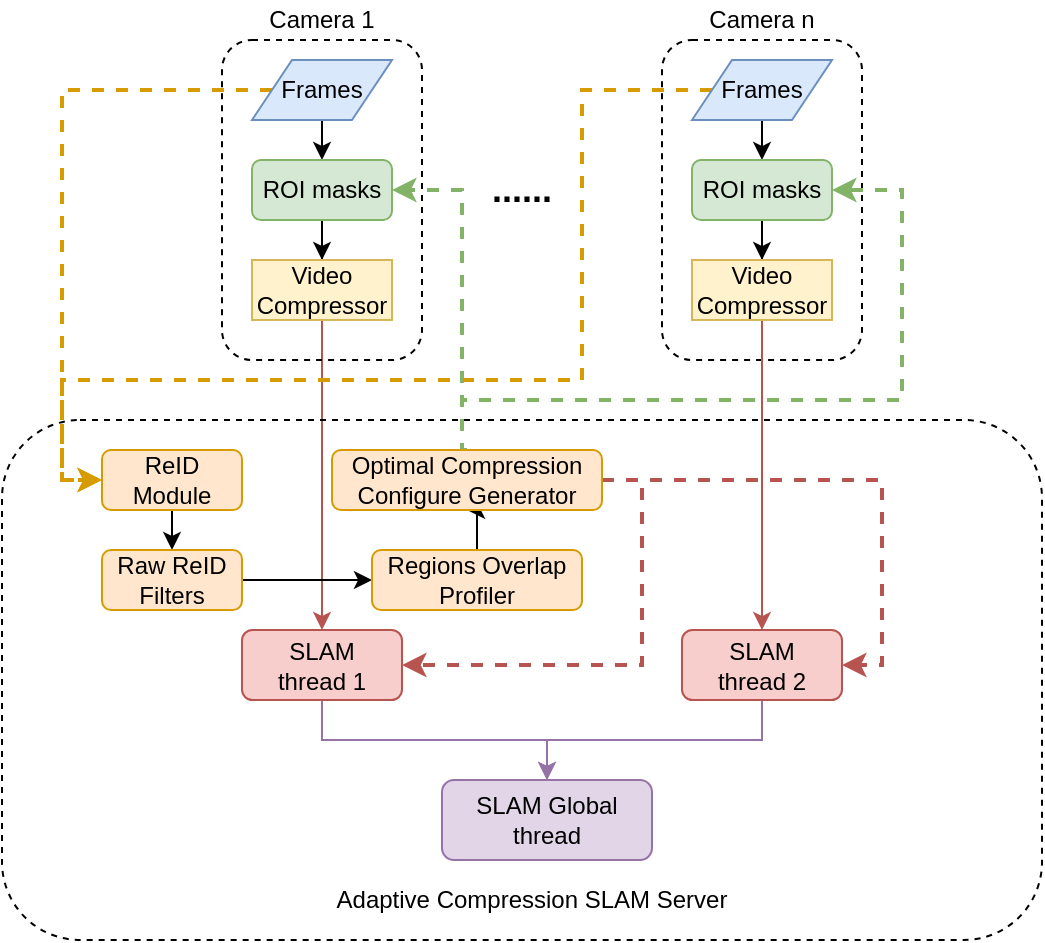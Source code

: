 <mxfile version="14.7.6" type="github">
  <diagram id="m4NejL1UYLv5yy4pqeT0" name="Page-1">
    <mxGraphModel dx="856" dy="580" grid="1" gridSize="10" guides="1" tooltips="1" connect="1" arrows="1" fold="1" page="1" pageScale="1" pageWidth="827" pageHeight="1169" math="0" shadow="0">
      <root>
        <mxCell id="0" />
        <mxCell id="1" parent="0" />
        <mxCell id="XH7NkgblV-3CcpiBkp1a-40" style="edgeStyle=orthogonalEdgeStyle;rounded=0;orthogonalLoop=1;jettySize=auto;html=1;exitX=0.5;exitY=1;exitDx=0;exitDy=0;entryX=0.5;entryY=0;entryDx=0;entryDy=0;strokeWidth=1;fillColor=#f8cecc;strokeColor=#b85450;" parent="1" source="XH7NkgblV-3CcpiBkp1a-8" target="XH7NkgblV-3CcpiBkp1a-23" edge="1">
          <mxGeometry relative="1" as="geometry" />
        </mxCell>
        <mxCell id="XH7NkgblV-3CcpiBkp1a-19" value="" style="rounded=1;whiteSpace=wrap;html=1;fillColor=none;gradientColor=none;dashed=1;" parent="1" vertex="1">
          <mxGeometry x="50" y="310" width="520" height="260" as="geometry" />
        </mxCell>
        <mxCell id="XH7NkgblV-3CcpiBkp1a-1" value="" style="rounded=1;whiteSpace=wrap;html=1;dashed=1;fillColor=none;" parent="1" vertex="1">
          <mxGeometry x="160" y="120" width="100" height="160" as="geometry" />
        </mxCell>
        <mxCell id="XH7NkgblV-3CcpiBkp1a-2" value="Camera 1" style="text;html=1;strokeColor=none;fillColor=none;align=center;verticalAlign=middle;whiteSpace=wrap;rounded=0;dashed=1;" parent="1" vertex="1">
          <mxGeometry x="180" y="100" width="60" height="20" as="geometry" />
        </mxCell>
        <mxCell id="XH7NkgblV-3CcpiBkp1a-4" value="" style="rounded=1;whiteSpace=wrap;html=1;dashed=1;fillColor=none;" parent="1" vertex="1">
          <mxGeometry x="380" y="120" width="100" height="160" as="geometry" />
        </mxCell>
        <mxCell id="XH7NkgblV-3CcpiBkp1a-7" style="edgeStyle=orthogonalEdgeStyle;rounded=0;orthogonalLoop=1;jettySize=auto;html=1;exitX=0.5;exitY=1;exitDx=0;exitDy=0;entryX=0.5;entryY=0;entryDx=0;entryDy=0;" parent="1" source="XH7NkgblV-3CcpiBkp1a-5" target="XH7NkgblV-3CcpiBkp1a-6" edge="1">
          <mxGeometry relative="1" as="geometry" />
        </mxCell>
        <mxCell id="XH7NkgblV-3CcpiBkp1a-33" style="edgeStyle=orthogonalEdgeStyle;rounded=0;orthogonalLoop=1;jettySize=auto;html=1;exitX=0;exitY=0.5;exitDx=0;exitDy=0;entryX=0;entryY=0.5;entryDx=0;entryDy=0;dashed=1;fillColor=#ffe6cc;strokeColor=#d79b00;strokeWidth=2;" parent="1" source="XH7NkgblV-3CcpiBkp1a-5" target="XH7NkgblV-3CcpiBkp1a-25" edge="1">
          <mxGeometry relative="1" as="geometry" />
        </mxCell>
        <mxCell id="XH7NkgblV-3CcpiBkp1a-5" value="Frames" style="shape=parallelogram;perimeter=parallelogramPerimeter;whiteSpace=wrap;html=1;fixedSize=1;fillColor=#dae8fc;strokeColor=#6c8ebf;" parent="1" vertex="1">
          <mxGeometry x="175" y="130" width="70" height="30" as="geometry" />
        </mxCell>
        <mxCell id="XH7NkgblV-3CcpiBkp1a-9" style="edgeStyle=orthogonalEdgeStyle;rounded=0;orthogonalLoop=1;jettySize=auto;html=1;exitX=0.5;exitY=1;exitDx=0;exitDy=0;" parent="1" source="XH7NkgblV-3CcpiBkp1a-6" target="XH7NkgblV-3CcpiBkp1a-8" edge="1">
          <mxGeometry relative="1" as="geometry" />
        </mxCell>
        <mxCell id="XH7NkgblV-3CcpiBkp1a-6" value="ROI masks" style="rounded=1;whiteSpace=wrap;html=1;fillColor=#d5e8d4;strokeColor=#82b366;" parent="1" vertex="1">
          <mxGeometry x="175" y="180" width="70" height="30" as="geometry" />
        </mxCell>
        <mxCell id="XH7NkgblV-3CcpiBkp1a-8" value="Video Compressor" style="rounded=0;whiteSpace=wrap;html=1;fillColor=#fff2cc;strokeColor=#d6b656;" parent="1" vertex="1">
          <mxGeometry x="175" y="230" width="70" height="30" as="geometry" />
        </mxCell>
        <mxCell id="XH7NkgblV-3CcpiBkp1a-10" style="edgeStyle=orthogonalEdgeStyle;rounded=0;orthogonalLoop=1;jettySize=auto;html=1;exitX=0.5;exitY=1;exitDx=0;exitDy=0;entryX=0.5;entryY=0;entryDx=0;entryDy=0;" parent="1" source="XH7NkgblV-3CcpiBkp1a-11" target="XH7NkgblV-3CcpiBkp1a-13" edge="1">
          <mxGeometry relative="1" as="geometry" />
        </mxCell>
        <mxCell id="XH7NkgblV-3CcpiBkp1a-34" style="edgeStyle=orthogonalEdgeStyle;rounded=0;orthogonalLoop=1;jettySize=auto;html=1;exitX=0;exitY=0.5;exitDx=0;exitDy=0;entryX=0;entryY=0.5;entryDx=0;entryDy=0;dashed=1;fillColor=#ffe6cc;strokeColor=#d79b00;strokeWidth=2;" parent="1" source="XH7NkgblV-3CcpiBkp1a-11" target="XH7NkgblV-3CcpiBkp1a-25" edge="1">
          <mxGeometry relative="1" as="geometry">
            <Array as="points">
              <mxPoint x="340" y="145" />
              <mxPoint x="340" y="290" />
              <mxPoint x="80" y="290" />
              <mxPoint x="80" y="340" />
            </Array>
          </mxGeometry>
        </mxCell>
        <mxCell id="XH7NkgblV-3CcpiBkp1a-11" value="Frames" style="shape=parallelogram;perimeter=parallelogramPerimeter;whiteSpace=wrap;html=1;fixedSize=1;fillColor=#dae8fc;strokeColor=#6c8ebf;" parent="1" vertex="1">
          <mxGeometry x="395" y="130" width="70" height="30" as="geometry" />
        </mxCell>
        <mxCell id="XH7NkgblV-3CcpiBkp1a-12" style="edgeStyle=orthogonalEdgeStyle;rounded=0;orthogonalLoop=1;jettySize=auto;html=1;exitX=0.5;exitY=1;exitDx=0;exitDy=0;" parent="1" source="XH7NkgblV-3CcpiBkp1a-13" target="XH7NkgblV-3CcpiBkp1a-14" edge="1">
          <mxGeometry relative="1" as="geometry" />
        </mxCell>
        <mxCell id="XH7NkgblV-3CcpiBkp1a-13" value="ROI masks" style="rounded=1;whiteSpace=wrap;html=1;fillColor=#d5e8d4;strokeColor=#82b366;" parent="1" vertex="1">
          <mxGeometry x="395" y="180" width="70" height="30" as="geometry" />
        </mxCell>
        <mxCell id="XH7NkgblV-3CcpiBkp1a-41" style="edgeStyle=orthogonalEdgeStyle;rounded=0;orthogonalLoop=1;jettySize=auto;html=1;exitX=0.5;exitY=1;exitDx=0;exitDy=0;entryX=0.5;entryY=0;entryDx=0;entryDy=0;strokeWidth=1;fillColor=#f8cecc;strokeColor=#b85450;" parent="1" source="XH7NkgblV-3CcpiBkp1a-14" target="XH7NkgblV-3CcpiBkp1a-24" edge="1">
          <mxGeometry relative="1" as="geometry" />
        </mxCell>
        <mxCell id="XH7NkgblV-3CcpiBkp1a-14" value="Video Compressor" style="rounded=0;whiteSpace=wrap;html=1;fillColor=#fff2cc;strokeColor=#d6b656;" parent="1" vertex="1">
          <mxGeometry x="395" y="230" width="70" height="30" as="geometry" />
        </mxCell>
        <mxCell id="XH7NkgblV-3CcpiBkp1a-15" value="Camera n" style="text;html=1;strokeColor=none;fillColor=none;align=center;verticalAlign=middle;whiteSpace=wrap;rounded=0;dashed=1;" parent="1" vertex="1">
          <mxGeometry x="400" y="100" width="60" height="20" as="geometry" />
        </mxCell>
        <mxCell id="XH7NkgblV-3CcpiBkp1a-16" value="&lt;font style=&quot;font-size: 18px&quot;&gt;&lt;b&gt;......&lt;/b&gt;&lt;/font&gt;" style="text;html=1;strokeColor=none;fillColor=none;align=center;verticalAlign=middle;whiteSpace=wrap;rounded=0;" parent="1" vertex="1">
          <mxGeometry x="290" y="185" width="40" height="20" as="geometry" />
        </mxCell>
        <mxCell id="XH7NkgblV-3CcpiBkp1a-20" value="Adaptive Compression SLAM Server" style="text;html=1;strokeColor=none;fillColor=none;align=center;verticalAlign=middle;whiteSpace=wrap;rounded=0;dashed=1;" parent="1" vertex="1">
          <mxGeometry x="160" y="530" width="310" height="40" as="geometry" />
        </mxCell>
        <mxCell id="XH7NkgblV-3CcpiBkp1a-43" style="edgeStyle=orthogonalEdgeStyle;rounded=0;orthogonalLoop=1;jettySize=auto;html=1;exitX=0.5;exitY=1;exitDx=0;exitDy=0;entryX=0.5;entryY=0;entryDx=0;entryDy=0;strokeWidth=1;fillColor=#e1d5e7;strokeColor=#9673a6;" parent="1" source="XH7NkgblV-3CcpiBkp1a-23" target="XH7NkgblV-3CcpiBkp1a-42" edge="1">
          <mxGeometry relative="1" as="geometry" />
        </mxCell>
        <mxCell id="XH7NkgblV-3CcpiBkp1a-23" value="SLAM &lt;br&gt;thread 1" style="rounded=1;whiteSpace=wrap;html=1;fillColor=#f8cecc;strokeColor=#b85450;" parent="1" vertex="1">
          <mxGeometry x="170" y="415" width="80" height="35" as="geometry" />
        </mxCell>
        <mxCell id="XH7NkgblV-3CcpiBkp1a-44" style="edgeStyle=orthogonalEdgeStyle;rounded=0;orthogonalLoop=1;jettySize=auto;html=1;exitX=0.5;exitY=1;exitDx=0;exitDy=0;entryX=0.5;entryY=0;entryDx=0;entryDy=0;strokeWidth=1;fillColor=#e1d5e7;strokeColor=#9673a6;" parent="1" source="XH7NkgblV-3CcpiBkp1a-24" target="XH7NkgblV-3CcpiBkp1a-42" edge="1">
          <mxGeometry relative="1" as="geometry" />
        </mxCell>
        <mxCell id="XH7NkgblV-3CcpiBkp1a-24" value="SLAM &lt;br&gt;thread 2" style="rounded=1;whiteSpace=wrap;html=1;fillColor=#f8cecc;strokeColor=#b85450;" parent="1" vertex="1">
          <mxGeometry x="390" y="415" width="80" height="35" as="geometry" />
        </mxCell>
        <mxCell id="XH7NkgblV-3CcpiBkp1a-30" style="edgeStyle=orthogonalEdgeStyle;rounded=0;orthogonalLoop=1;jettySize=auto;html=1;exitX=0.5;exitY=1;exitDx=0;exitDy=0;entryX=0.5;entryY=0;entryDx=0;entryDy=0;" parent="1" source="XH7NkgblV-3CcpiBkp1a-25" target="XH7NkgblV-3CcpiBkp1a-26" edge="1">
          <mxGeometry relative="1" as="geometry" />
        </mxCell>
        <mxCell id="XH7NkgblV-3CcpiBkp1a-25" value="ReID Module" style="rounded=1;whiteSpace=wrap;html=1;fillColor=#ffe6cc;strokeColor=#d79b00;" parent="1" vertex="1">
          <mxGeometry x="100" y="325" width="70" height="30" as="geometry" />
        </mxCell>
        <mxCell id="XH7NkgblV-3CcpiBkp1a-31" style="edgeStyle=orthogonalEdgeStyle;rounded=0;orthogonalLoop=1;jettySize=auto;html=1;exitX=1;exitY=0.5;exitDx=0;exitDy=0;entryX=0;entryY=0.5;entryDx=0;entryDy=0;" parent="1" source="XH7NkgblV-3CcpiBkp1a-26" target="XH7NkgblV-3CcpiBkp1a-28" edge="1">
          <mxGeometry relative="1" as="geometry" />
        </mxCell>
        <mxCell id="XH7NkgblV-3CcpiBkp1a-26" value="Raw ReID Filters" style="rounded=1;whiteSpace=wrap;html=1;fillColor=#ffe6cc;strokeColor=#d79b00;" parent="1" vertex="1">
          <mxGeometry x="100" y="375" width="70" height="30" as="geometry" />
        </mxCell>
        <mxCell id="XH7NkgblV-3CcpiBkp1a-32" style="edgeStyle=orthogonalEdgeStyle;rounded=0;orthogonalLoop=1;jettySize=auto;html=1;exitX=0.5;exitY=0;exitDx=0;exitDy=0;" parent="1" source="XH7NkgblV-3CcpiBkp1a-28" target="XH7NkgblV-3CcpiBkp1a-29" edge="1">
          <mxGeometry relative="1" as="geometry" />
        </mxCell>
        <mxCell id="XH7NkgblV-3CcpiBkp1a-28" value="Regions Overlap Profiler" style="rounded=1;whiteSpace=wrap;html=1;fillColor=#ffe6cc;strokeColor=#d79b00;" parent="1" vertex="1">
          <mxGeometry x="235" y="375" width="105" height="30" as="geometry" />
        </mxCell>
        <mxCell id="XH7NkgblV-3CcpiBkp1a-36" style="edgeStyle=orthogonalEdgeStyle;rounded=0;orthogonalLoop=1;jettySize=auto;html=1;exitX=0.5;exitY=0;exitDx=0;exitDy=0;entryX=1;entryY=0.5;entryDx=0;entryDy=0;dashed=1;strokeWidth=2;fillColor=#d5e8d4;strokeColor=#82b366;" parent="1" source="XH7NkgblV-3CcpiBkp1a-29" target="XH7NkgblV-3CcpiBkp1a-6" edge="1">
          <mxGeometry relative="1" as="geometry">
            <Array as="points">
              <mxPoint x="280" y="325" />
              <mxPoint x="280" y="195" />
            </Array>
          </mxGeometry>
        </mxCell>
        <mxCell id="XH7NkgblV-3CcpiBkp1a-37" style="edgeStyle=orthogonalEdgeStyle;rounded=0;orthogonalLoop=1;jettySize=auto;html=1;exitX=0.5;exitY=0;exitDx=0;exitDy=0;entryX=1;entryY=0.5;entryDx=0;entryDy=0;dashed=1;strokeWidth=2;fillColor=#d5e8d4;strokeColor=#82b366;" parent="1" source="XH7NkgblV-3CcpiBkp1a-29" target="XH7NkgblV-3CcpiBkp1a-13" edge="1">
          <mxGeometry relative="1" as="geometry">
            <Array as="points">
              <mxPoint x="280" y="325" />
              <mxPoint x="280" y="300" />
              <mxPoint x="500" y="300" />
              <mxPoint x="500" y="195" />
            </Array>
          </mxGeometry>
        </mxCell>
        <mxCell id="XH7NkgblV-3CcpiBkp1a-38" style="edgeStyle=orthogonalEdgeStyle;rounded=0;orthogonalLoop=1;jettySize=auto;html=1;exitX=1;exitY=0.5;exitDx=0;exitDy=0;entryX=1;entryY=0.5;entryDx=0;entryDy=0;dashed=1;strokeWidth=2;fillColor=#f8cecc;strokeColor=#b85450;" parent="1" source="XH7NkgblV-3CcpiBkp1a-29" target="XH7NkgblV-3CcpiBkp1a-24" edge="1">
          <mxGeometry relative="1" as="geometry" />
        </mxCell>
        <mxCell id="XH7NkgblV-3CcpiBkp1a-39" style="edgeStyle=orthogonalEdgeStyle;rounded=0;orthogonalLoop=1;jettySize=auto;html=1;exitX=1;exitY=0.5;exitDx=0;exitDy=0;entryX=1;entryY=0.5;entryDx=0;entryDy=0;dashed=1;strokeWidth=2;fillColor=#f8cecc;strokeColor=#b85450;" parent="1" source="XH7NkgblV-3CcpiBkp1a-29" target="XH7NkgblV-3CcpiBkp1a-23" edge="1">
          <mxGeometry relative="1" as="geometry">
            <Array as="points">
              <mxPoint x="370" y="340" />
              <mxPoint x="370" y="433" />
            </Array>
          </mxGeometry>
        </mxCell>
        <mxCell id="XH7NkgblV-3CcpiBkp1a-29" value="Optimal Compression Configure Generator" style="rounded=1;whiteSpace=wrap;html=1;fillColor=#ffe6cc;strokeColor=#d79b00;" parent="1" vertex="1">
          <mxGeometry x="215" y="325" width="135" height="30" as="geometry" />
        </mxCell>
        <mxCell id="XH7NkgblV-3CcpiBkp1a-42" value="SLAM Global thread" style="rounded=1;whiteSpace=wrap;html=1;fillColor=#e1d5e7;strokeColor=#9673a6;" parent="1" vertex="1">
          <mxGeometry x="270" y="490" width="105" height="40" as="geometry" />
        </mxCell>
      </root>
    </mxGraphModel>
  </diagram>
</mxfile>
